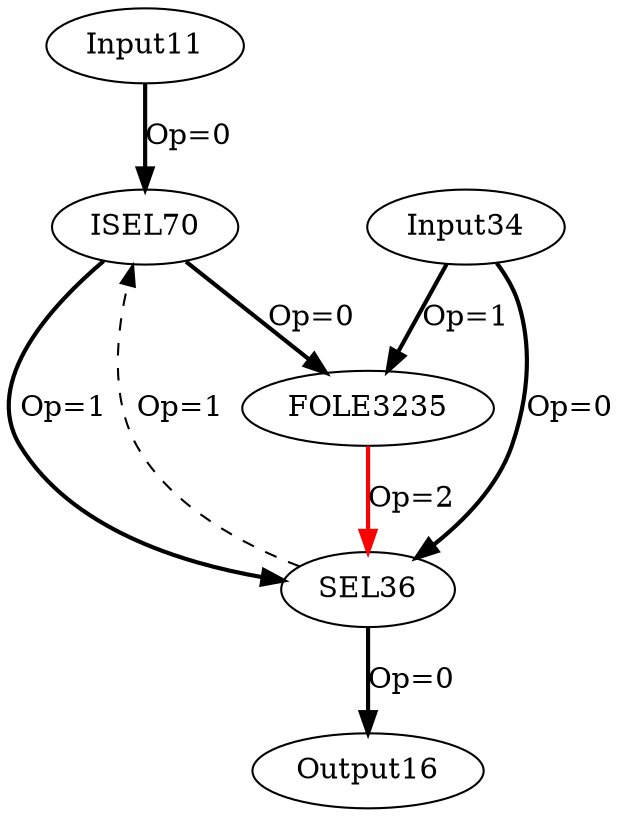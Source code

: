 Digraph G {
Input11[opcode=Input, ref_name="arg", size="896", offset="0, 0", pattern="0, 3, 0, 3, 4, 56, 4, 4"];
Output16[opcode=Output, ref_name="arg2", size="896", offset="0, 0", pattern="0, 3, 0, 3, 4, 56, 4, 4"];
Input34[opcode=Input, ref_name="arg1", size="4100", offset="0, 0", pattern="4, 3, 448, 3, -912, 56, -448, 4"];
FOLE3235[opcode=FOLE32];
SEL36[opcode=SEL];
ISEL70[opcode=ISEL, interval=9];
Input34 -> SEL36[operand = 0 ,color = black, style = bold, label = "Op=0"];
Input34 -> FOLE3235[operand = 1 ,color = black, style = bold, label = "Op=1"];
FOLE3235 -> SEL36[operand = 2 ,color = red, style = bold, label = "Op=2"];
Input11 -> ISEL70[operand = 0 ,color = black, style = bold, label = "Op=0"];
SEL36 -> Output16[operand = 0 ,color = black, style = bold, label = "Op=0"];
SEL36 -> ISEL70[operand = 1 ,color = black, style = dashed, constraint=false, backedge=1, label = "Op=1"];
ISEL70 -> SEL36[operand = 1 ,color = black, style = bold, label = "Op=1"];
ISEL70 -> FOLE3235[operand = 0 ,color = black, style = bold, label = "Op=0"];
}
